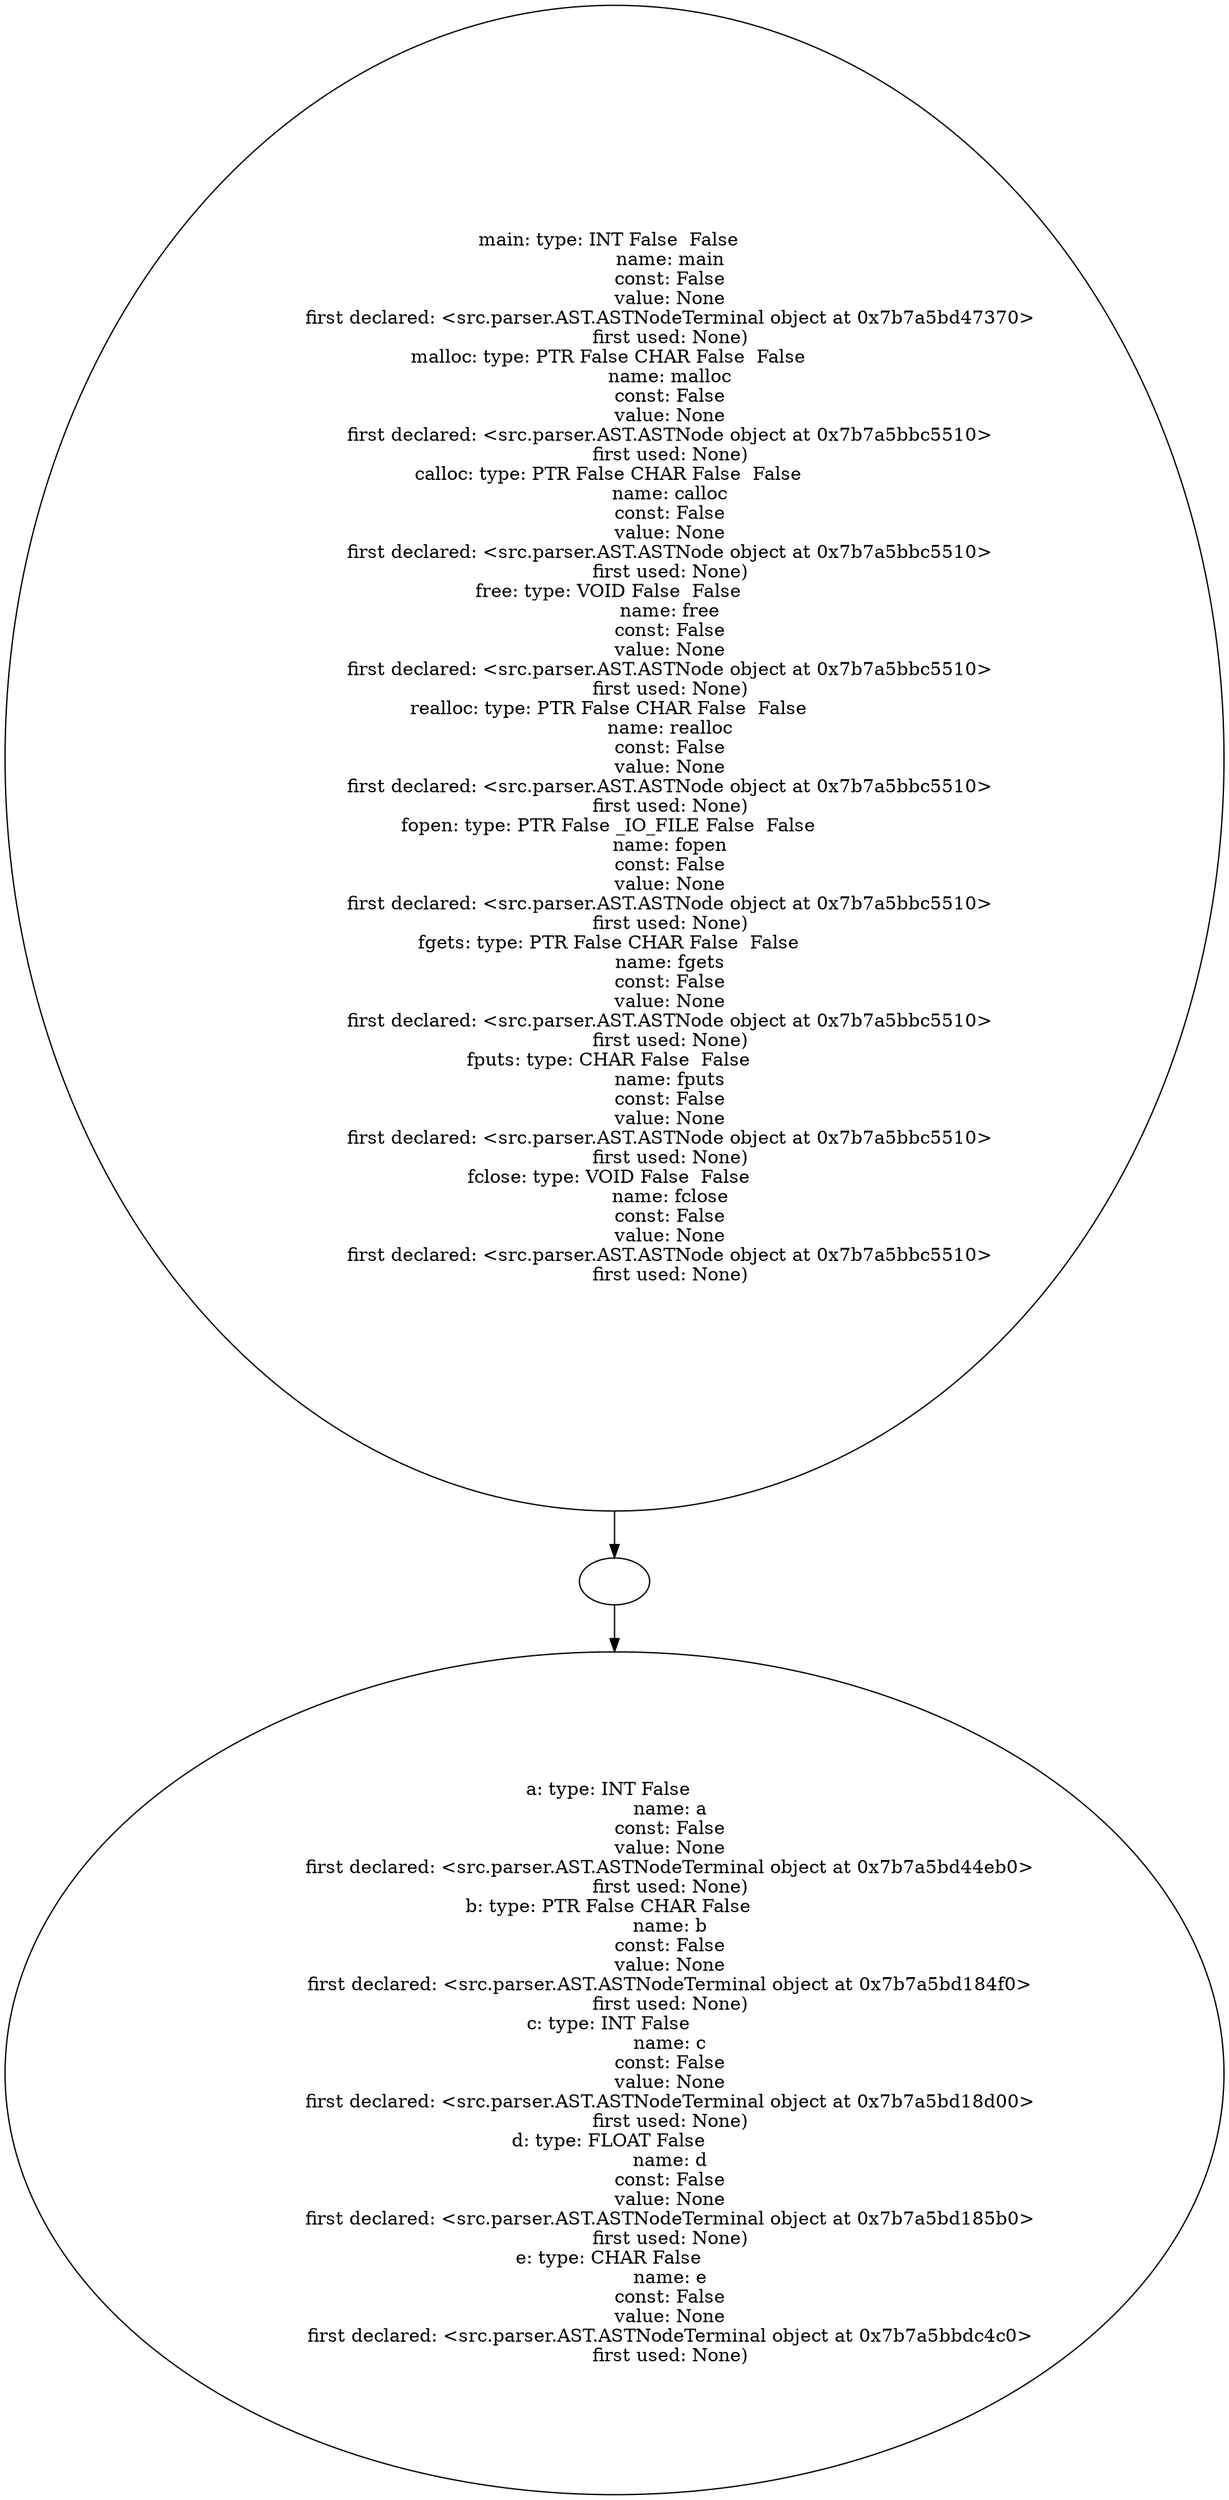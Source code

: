 digraph AST {
  "135765455388736" [label="main: type: INT False  False  
                   name: main
                   const: False
                   value: None
                   first declared: <src.parser.AST.ASTNodeTerminal object at 0x7b7a5bd47370>
                   first used: None)
malloc: type: PTR False CHAR False  False  
                   name: malloc
                   const: False
                   value: None
                   first declared: <src.parser.AST.ASTNode object at 0x7b7a5bbc5510>
                   first used: None)
calloc: type: PTR False CHAR False  False  
                   name: calloc
                   const: False
                   value: None
                   first declared: <src.parser.AST.ASTNode object at 0x7b7a5bbc5510>
                   first used: None)
free: type: VOID False  False  
                   name: free
                   const: False
                   value: None
                   first declared: <src.parser.AST.ASTNode object at 0x7b7a5bbc5510>
                   first used: None)
realloc: type: PTR False CHAR False  False  
                   name: realloc
                   const: False
                   value: None
                   first declared: <src.parser.AST.ASTNode object at 0x7b7a5bbc5510>
                   first used: None)
fopen: type: PTR False _IO_FILE False  False  
                   name: fopen
                   const: False
                   value: None
                   first declared: <src.parser.AST.ASTNode object at 0x7b7a5bbc5510>
                   first used: None)
fgets: type: PTR False CHAR False  False  
                   name: fgets
                   const: False
                   value: None
                   first declared: <src.parser.AST.ASTNode object at 0x7b7a5bbc5510>
                   first used: None)
fputs: type: CHAR False  False  
                   name: fputs
                   const: False
                   value: None
                   first declared: <src.parser.AST.ASTNode object at 0x7b7a5bbc5510>
                   first used: None)
fclose: type: VOID False  False  
                   name: fclose
                   const: False
                   value: None
                   first declared: <src.parser.AST.ASTNode object at 0x7b7a5bbc5510>
                   first used: None)"];
  "135765455388736" -> "135765456864304";
  "135765456864304" [label=""];
  "135765456864304" -> "135765456875200";
  "135765456875200" [label="a: type: INT False  
                   name: a
                   const: False
                   value: None
                   first declared: <src.parser.AST.ASTNodeTerminal object at 0x7b7a5bd44eb0>
                   first used: None)
b: type: PTR False CHAR False  
                   name: b
                   const: False
                   value: None
                   first declared: <src.parser.AST.ASTNodeTerminal object at 0x7b7a5bd184f0>
                   first used: None)
c: type: INT False  
                   name: c
                   const: False
                   value: None
                   first declared: <src.parser.AST.ASTNodeTerminal object at 0x7b7a5bd18d00>
                   first used: None)
d: type: FLOAT False  
                   name: d
                   const: False
                   value: None
                   first declared: <src.parser.AST.ASTNodeTerminal object at 0x7b7a5bd185b0>
                   first used: None)
e: type: CHAR False  
                   name: e
                   const: False
                   value: None
                   first declared: <src.parser.AST.ASTNodeTerminal object at 0x7b7a5bbdc4c0>
                   first used: None)"];
}
